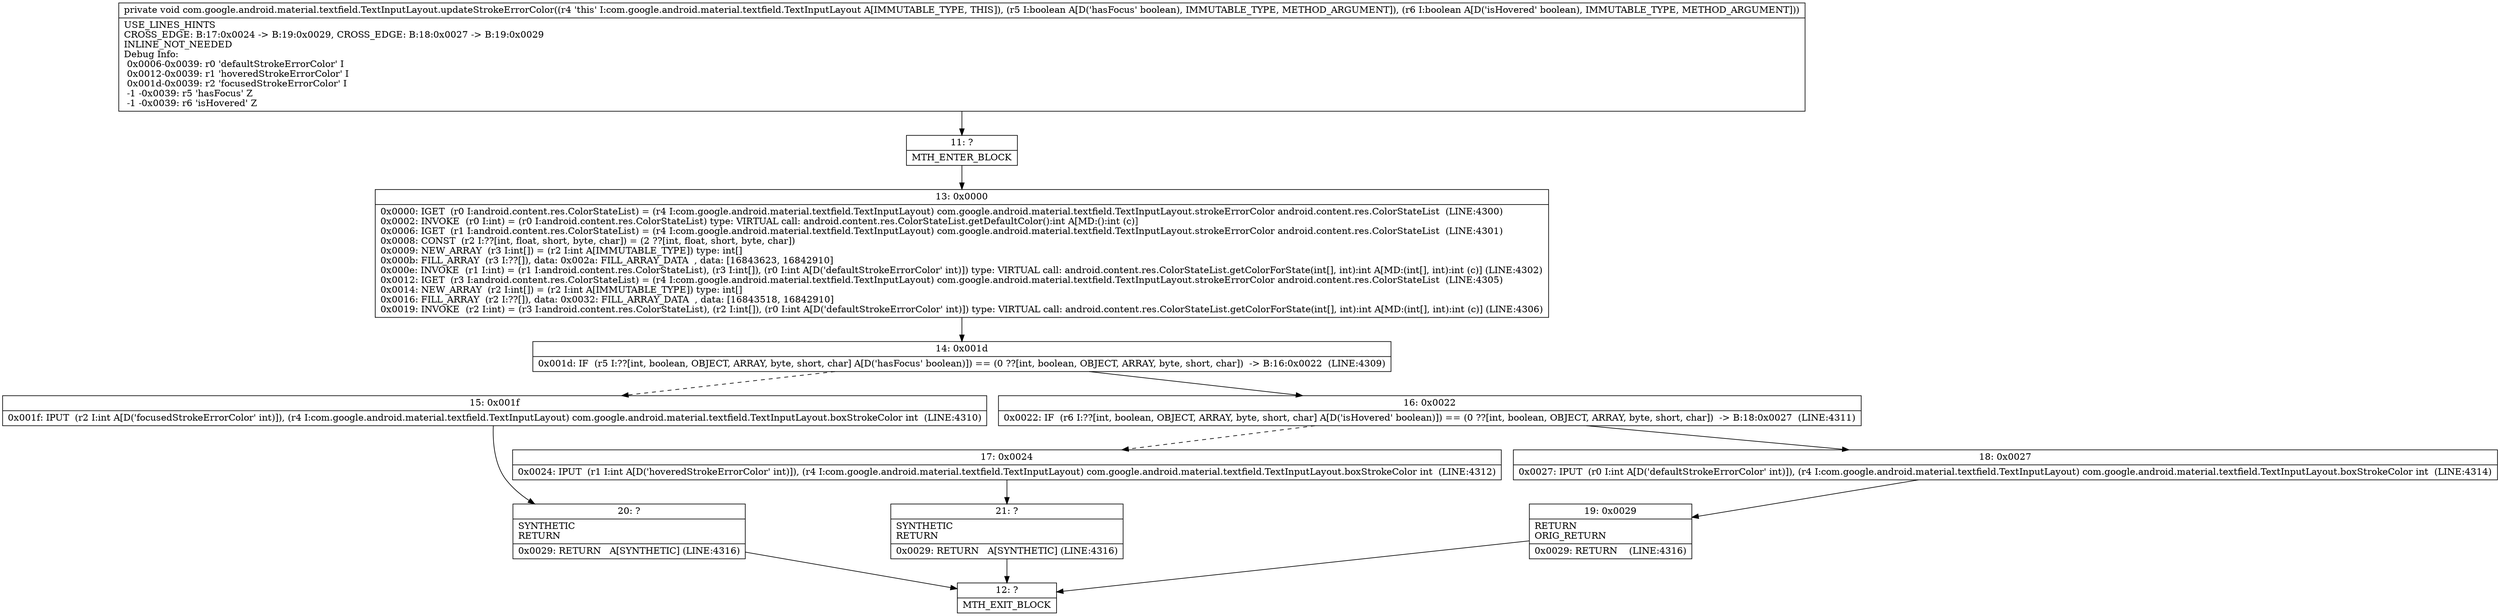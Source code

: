 digraph "CFG forcom.google.android.material.textfield.TextInputLayout.updateStrokeErrorColor(ZZ)V" {
Node_11 [shape=record,label="{11\:\ ?|MTH_ENTER_BLOCK\l}"];
Node_13 [shape=record,label="{13\:\ 0x0000|0x0000: IGET  (r0 I:android.content.res.ColorStateList) = (r4 I:com.google.android.material.textfield.TextInputLayout) com.google.android.material.textfield.TextInputLayout.strokeErrorColor android.content.res.ColorStateList  (LINE:4300)\l0x0002: INVOKE  (r0 I:int) = (r0 I:android.content.res.ColorStateList) type: VIRTUAL call: android.content.res.ColorStateList.getDefaultColor():int A[MD:():int (c)]\l0x0006: IGET  (r1 I:android.content.res.ColorStateList) = (r4 I:com.google.android.material.textfield.TextInputLayout) com.google.android.material.textfield.TextInputLayout.strokeErrorColor android.content.res.ColorStateList  (LINE:4301)\l0x0008: CONST  (r2 I:??[int, float, short, byte, char]) = (2 ??[int, float, short, byte, char]) \l0x0009: NEW_ARRAY  (r3 I:int[]) = (r2 I:int A[IMMUTABLE_TYPE]) type: int[] \l0x000b: FILL_ARRAY  (r3 I:??[]), data: 0x002a: FILL_ARRAY_DATA  , data: [16843623, 16842910] \l0x000e: INVOKE  (r1 I:int) = (r1 I:android.content.res.ColorStateList), (r3 I:int[]), (r0 I:int A[D('defaultStrokeErrorColor' int)]) type: VIRTUAL call: android.content.res.ColorStateList.getColorForState(int[], int):int A[MD:(int[], int):int (c)] (LINE:4302)\l0x0012: IGET  (r3 I:android.content.res.ColorStateList) = (r4 I:com.google.android.material.textfield.TextInputLayout) com.google.android.material.textfield.TextInputLayout.strokeErrorColor android.content.res.ColorStateList  (LINE:4305)\l0x0014: NEW_ARRAY  (r2 I:int[]) = (r2 I:int A[IMMUTABLE_TYPE]) type: int[] \l0x0016: FILL_ARRAY  (r2 I:??[]), data: 0x0032: FILL_ARRAY_DATA  , data: [16843518, 16842910] \l0x0019: INVOKE  (r2 I:int) = (r3 I:android.content.res.ColorStateList), (r2 I:int[]), (r0 I:int A[D('defaultStrokeErrorColor' int)]) type: VIRTUAL call: android.content.res.ColorStateList.getColorForState(int[], int):int A[MD:(int[], int):int (c)] (LINE:4306)\l}"];
Node_14 [shape=record,label="{14\:\ 0x001d|0x001d: IF  (r5 I:??[int, boolean, OBJECT, ARRAY, byte, short, char] A[D('hasFocus' boolean)]) == (0 ??[int, boolean, OBJECT, ARRAY, byte, short, char])  \-\> B:16:0x0022  (LINE:4309)\l}"];
Node_15 [shape=record,label="{15\:\ 0x001f|0x001f: IPUT  (r2 I:int A[D('focusedStrokeErrorColor' int)]), (r4 I:com.google.android.material.textfield.TextInputLayout) com.google.android.material.textfield.TextInputLayout.boxStrokeColor int  (LINE:4310)\l}"];
Node_20 [shape=record,label="{20\:\ ?|SYNTHETIC\lRETURN\l|0x0029: RETURN   A[SYNTHETIC] (LINE:4316)\l}"];
Node_12 [shape=record,label="{12\:\ ?|MTH_EXIT_BLOCK\l}"];
Node_16 [shape=record,label="{16\:\ 0x0022|0x0022: IF  (r6 I:??[int, boolean, OBJECT, ARRAY, byte, short, char] A[D('isHovered' boolean)]) == (0 ??[int, boolean, OBJECT, ARRAY, byte, short, char])  \-\> B:18:0x0027  (LINE:4311)\l}"];
Node_17 [shape=record,label="{17\:\ 0x0024|0x0024: IPUT  (r1 I:int A[D('hoveredStrokeErrorColor' int)]), (r4 I:com.google.android.material.textfield.TextInputLayout) com.google.android.material.textfield.TextInputLayout.boxStrokeColor int  (LINE:4312)\l}"];
Node_21 [shape=record,label="{21\:\ ?|SYNTHETIC\lRETURN\l|0x0029: RETURN   A[SYNTHETIC] (LINE:4316)\l}"];
Node_18 [shape=record,label="{18\:\ 0x0027|0x0027: IPUT  (r0 I:int A[D('defaultStrokeErrorColor' int)]), (r4 I:com.google.android.material.textfield.TextInputLayout) com.google.android.material.textfield.TextInputLayout.boxStrokeColor int  (LINE:4314)\l}"];
Node_19 [shape=record,label="{19\:\ 0x0029|RETURN\lORIG_RETURN\l|0x0029: RETURN    (LINE:4316)\l}"];
MethodNode[shape=record,label="{private void com.google.android.material.textfield.TextInputLayout.updateStrokeErrorColor((r4 'this' I:com.google.android.material.textfield.TextInputLayout A[IMMUTABLE_TYPE, THIS]), (r5 I:boolean A[D('hasFocus' boolean), IMMUTABLE_TYPE, METHOD_ARGUMENT]), (r6 I:boolean A[D('isHovered' boolean), IMMUTABLE_TYPE, METHOD_ARGUMENT]))  | USE_LINES_HINTS\lCROSS_EDGE: B:17:0x0024 \-\> B:19:0x0029, CROSS_EDGE: B:18:0x0027 \-\> B:19:0x0029\lINLINE_NOT_NEEDED\lDebug Info:\l  0x0006\-0x0039: r0 'defaultStrokeErrorColor' I\l  0x0012\-0x0039: r1 'hoveredStrokeErrorColor' I\l  0x001d\-0x0039: r2 'focusedStrokeErrorColor' I\l  \-1 \-0x0039: r5 'hasFocus' Z\l  \-1 \-0x0039: r6 'isHovered' Z\l}"];
MethodNode -> Node_11;Node_11 -> Node_13;
Node_13 -> Node_14;
Node_14 -> Node_15[style=dashed];
Node_14 -> Node_16;
Node_15 -> Node_20;
Node_20 -> Node_12;
Node_16 -> Node_17[style=dashed];
Node_16 -> Node_18;
Node_17 -> Node_21;
Node_21 -> Node_12;
Node_18 -> Node_19;
Node_19 -> Node_12;
}

